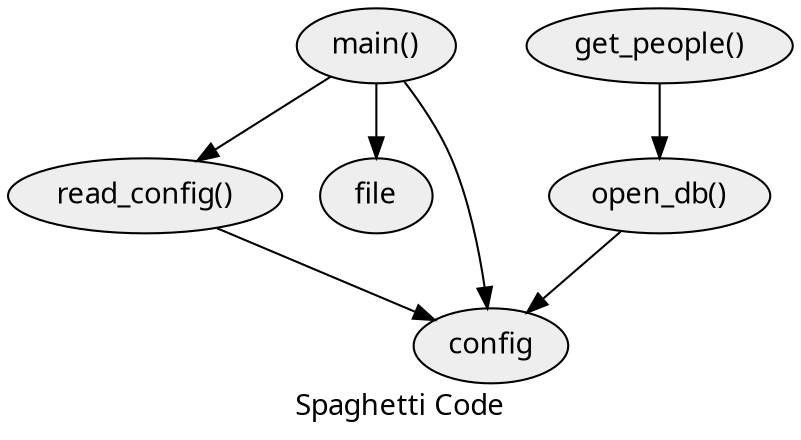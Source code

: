 digraph {
        label="Spaghetti Code";
        labelloc="b";

        graph [fontname="Sans-Serif"];
        node [fontname="Sans-Serif" style="filled" fillcolor="#eeeeee"];
        edge [fontname="Sans-Serif"];

        "main()" -> "read_config()";
        "main()" -> "file";
        "main()" -> "config";

        "read_config()" -> "config";
        "open_db()" -> "config";
        "get_people()" -> "open_db()";
        
}

